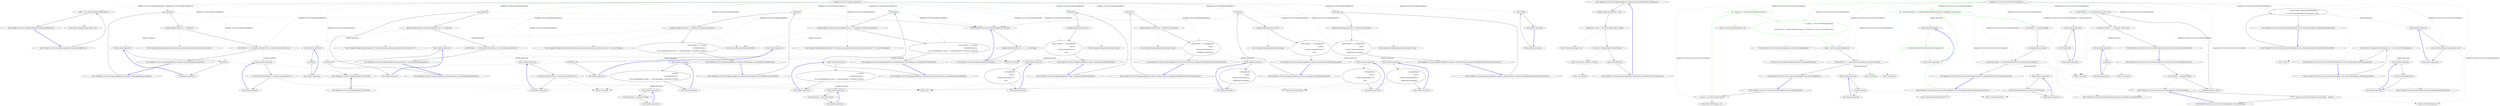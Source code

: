 digraph  {
n116 [label="Hangfire.Core.Tests.BackgroundJobFacts", span=""];
n0 [cluster="Hangfire.Core.Tests.BackgroundJobFacts.BackgroundJobFacts()", label="Entry Hangfire.Core.Tests.BackgroundJobFacts.BackgroundJobFacts()", span="12-12"];
n1 [cluster="Hangfire.Core.Tests.BackgroundJobFacts.BackgroundJobFacts()", label="_client = new Mock<IBackgroundJobClient>()", span="14-14"];
n2 [cluster="Hangfire.Core.Tests.BackgroundJobFacts.BackgroundJobFacts()", label="Exit Hangfire.Core.Tests.BackgroundJobFacts.BackgroundJobFacts()", span="12-12"];
n3 [cluster="Mock<IBackgroundJobClient>.cstr", label="Entry Mock<IBackgroundJobClient>.cstr", span=""];
n4 [cluster="Hangfire.Core.Tests.BackgroundJobFacts.Enqueue_CreatesAJobInEnqueuedState()", label="Entry Hangfire.Core.Tests.BackgroundJobFacts.Enqueue_CreatesAJobInEnqueuedState()", span="18-18"];
n5 [cluster="Hangfire.Core.Tests.BackgroundJobFacts.Enqueue_CreatesAJobInEnqueuedState()", label="Initialize()", span="20-20"];
n6 [cluster="Hangfire.Core.Tests.BackgroundJobFacts.Enqueue_CreatesAJobInEnqueuedState()", label="BackgroundJob.Enqueue(() => Method())", span="22-22"];
n9 [cluster="Hangfire.Core.Tests.BackgroundJobFacts.Initialize()", label="Entry Hangfire.Core.Tests.BackgroundJobFacts.Initialize()", span="123-123"];
n7 [cluster="Hangfire.Core.Tests.BackgroundJobFacts.Enqueue_CreatesAJobInEnqueuedState()", label="_client.Verify(x => x.Create(It.IsNotNull<Job>(), It.IsAny<EnqueuedState>()))", span="24-24"];
n10 [cluster="Hangfire.BackgroundJob.Enqueue(System.Linq.Expressions.Expression<System.Action>)", label="Entry Hangfire.BackgroundJob.Enqueue(System.Linq.Expressions.Expression<System.Action>)", span="60-60"];
n12 [cluster="lambda expression", label="Entry lambda expression", span="22-22"];
n8 [cluster="Hangfire.Core.Tests.BackgroundJobFacts.Enqueue_CreatesAJobInEnqueuedState()", label="Exit Hangfire.Core.Tests.BackgroundJobFacts.Enqueue_CreatesAJobInEnqueuedState()", span="18-18"];
n11 [cluster="Unk.Verify", label="Entry Unk.Verify", span=""];
n16 [cluster="lambda expression", label="Entry lambda expression", span="24-24"];
n13 [cluster="lambda expression", label="Method()", span="22-22"];
n14 [cluster="lambda expression", label="Exit lambda expression", span="22-22"];
n15 [cluster="Hangfire.Core.Tests.BackgroundJobFacts.Method()", label="Entry Hangfire.Core.Tests.BackgroundJobFacts.Method()", span="128-128"];
n17 [cluster="lambda expression", label="x.Create(It.IsNotNull<Job>(), It.IsAny<EnqueuedState>())", span="24-24"];
n18 [cluster="lambda expression", label="Exit lambda expression", span="24-24"];
n19 [cluster="Unk.>", label="Entry Unk.>", span=""];
n20 [cluster="Unk.Create", label="Entry Unk.Create", span=""];
n21 [cluster="Hangfire.Core.Tests.BackgroundJobFacts.EnqueueGeneric_CreatesAJobInEnqueuedState()", label="Entry Hangfire.Core.Tests.BackgroundJobFacts.EnqueueGeneric_CreatesAJobInEnqueuedState()", span="28-28"];
n22 [cluster="Hangfire.Core.Tests.BackgroundJobFacts.EnqueueGeneric_CreatesAJobInEnqueuedState()", label="Initialize()", span="30-30"];
n23 [cluster="Hangfire.Core.Tests.BackgroundJobFacts.EnqueueGeneric_CreatesAJobInEnqueuedState()", label="BackgroundJob.Enqueue<BackgroundJobFacts>(x => x.Method())", span="32-32"];
n24 [cluster="Hangfire.Core.Tests.BackgroundJobFacts.EnqueueGeneric_CreatesAJobInEnqueuedState()", label="_client.Verify(x => x.Create(It.IsNotNull<Job>(), It.IsAny<EnqueuedState>()))", span="34-34"];
n26 [cluster="Hangfire.BackgroundJob.Enqueue<T>(System.Linq.Expressions.Expression<System.Action<T>>)", label="Entry Hangfire.BackgroundJob.Enqueue<T>(System.Linq.Expressions.Expression<System.Action<T>>)", span="76-76"];
n27 [cluster="lambda expression", label="Entry lambda expression", span="32-32"];
n25 [cluster="Hangfire.Core.Tests.BackgroundJobFacts.EnqueueGeneric_CreatesAJobInEnqueuedState()", label="Exit Hangfire.Core.Tests.BackgroundJobFacts.EnqueueGeneric_CreatesAJobInEnqueuedState()", span="28-28"];
n30 [cluster="lambda expression", label="Entry lambda expression", span="34-34"];
n28 [cluster="lambda expression", label="x.Method()", span="32-32"];
n29 [cluster="lambda expression", label="Exit lambda expression", span="32-32"];
n31 [cluster="lambda expression", label="x.Create(It.IsNotNull<Job>(), It.IsAny<EnqueuedState>())", span="34-34"];
n32 [cluster="lambda expression", label="Exit lambda expression", span="34-34"];
n33 [cluster="Hangfire.Core.Tests.BackgroundJobFacts.Schedule_WithTimeSpan_CreatesAJobInScheduledState()", label="Entry Hangfire.Core.Tests.BackgroundJobFacts.Schedule_WithTimeSpan_CreatesAJobInScheduledState()", span="38-38"];
n34 [cluster="Hangfire.Core.Tests.BackgroundJobFacts.Schedule_WithTimeSpan_CreatesAJobInScheduledState()", label="Initialize()", span="40-40"];
n35 [cluster="Hangfire.Core.Tests.BackgroundJobFacts.Schedule_WithTimeSpan_CreatesAJobInScheduledState()", label="BackgroundJob.Schedule(() => Method(), TimeSpan.FromDays(1))", span="42-42"];
n36 [cluster="Hangfire.Core.Tests.BackgroundJobFacts.Schedule_WithTimeSpan_CreatesAJobInScheduledState()", label="_client.Verify(x => x.Create(\r\n                It.IsNotNull<Job>(),\r\n                It.Is<ScheduledState>(state => state.EnqueueAt > DateTime.UtcNow)))", span="44-46"];
n38 [cluster="System.TimeSpan.FromDays(double)", label="Entry System.TimeSpan.FromDays(double)", span="0-0"];
n39 [cluster="Hangfire.BackgroundJob.Schedule(System.Linq.Expressions.Expression<System.Action>, System.TimeSpan)", label="Entry Hangfire.BackgroundJob.Schedule(System.Linq.Expressions.Expression<System.Action>, System.TimeSpan)", span="90-90"];
n40 [cluster="lambda expression", label="Entry lambda expression", span="42-42"];
n37 [cluster="Hangfire.Core.Tests.BackgroundJobFacts.Schedule_WithTimeSpan_CreatesAJobInScheduledState()", label="Exit Hangfire.Core.Tests.BackgroundJobFacts.Schedule_WithTimeSpan_CreatesAJobInScheduledState()", span="38-38"];
n43 [cluster="lambda expression", label="Entry lambda expression", span="44-46"];
n41 [cluster="lambda expression", label="Method()", span="42-42"];
n42 [cluster="lambda expression", label="Exit lambda expression", span="42-42"];
n44 [cluster="lambda expression", label="x.Create(\r\n                It.IsNotNull<Job>(),\r\n                It.Is<ScheduledState>(state => state.EnqueueAt > DateTime.UtcNow))", span="44-46"];
n45 [cluster="lambda expression", label="Exit lambda expression", span="44-46"];
n46 [cluster="lambda expression", label="Entry lambda expression", span="46-46"];
n47 [cluster="lambda expression", label="state.EnqueueAt > DateTime.UtcNow", span="46-46"];
n48 [cluster="lambda expression", label="Exit lambda expression", span="46-46"];
n49 [cluster="Hangfire.Core.Tests.BackgroundJobFacts.ScheduleGeneric_WithTimeSpan_CreatesAJobInScheduledState()", label="Entry Hangfire.Core.Tests.BackgroundJobFacts.ScheduleGeneric_WithTimeSpan_CreatesAJobInScheduledState()", span="50-50"];
n50 [cluster="Hangfire.Core.Tests.BackgroundJobFacts.ScheduleGeneric_WithTimeSpan_CreatesAJobInScheduledState()", label="Initialize()", span="52-52"];
n51 [cluster="Hangfire.Core.Tests.BackgroundJobFacts.ScheduleGeneric_WithTimeSpan_CreatesAJobInScheduledState()", label="BackgroundJob.Schedule<BackgroundJobFacts>(x => Method(), TimeSpan.FromDays(1))", span="54-54"];
n52 [cluster="Hangfire.Core.Tests.BackgroundJobFacts.ScheduleGeneric_WithTimeSpan_CreatesAJobInScheduledState()", label="_client.Verify(x => x.Create(\r\n                It.IsNotNull<Job>(),\r\n                It.Is<ScheduledState>(state => state.EnqueueAt > DateTime.UtcNow)))", span="56-58"];
n54 [cluster="Hangfire.BackgroundJob.Schedule<T>(System.Linq.Expressions.Expression<System.Action<T>>, System.TimeSpan)", label="Entry Hangfire.BackgroundJob.Schedule<T>(System.Linq.Expressions.Expression<System.Action<T>>, System.TimeSpan)", span="105-105"];
n55 [cluster="lambda expression", label="Entry lambda expression", span="54-54"];
n53 [cluster="Hangfire.Core.Tests.BackgroundJobFacts.ScheduleGeneric_WithTimeSpan_CreatesAJobInScheduledState()", label="Exit Hangfire.Core.Tests.BackgroundJobFacts.ScheduleGeneric_WithTimeSpan_CreatesAJobInScheduledState()", span="50-50"];
n58 [cluster="lambda expression", label="Entry lambda expression", span="56-58"];
n56 [cluster="lambda expression", label="Method()", span="54-54"];
n57 [cluster="lambda expression", label="Exit lambda expression", span="54-54"];
n59 [cluster="lambda expression", label="x.Create(\r\n                It.IsNotNull<Job>(),\r\n                It.Is<ScheduledState>(state => state.EnqueueAt > DateTime.UtcNow))", span="56-58"];
n60 [cluster="lambda expression", label="Exit lambda expression", span="56-58"];
n61 [cluster="lambda expression", label="Entry lambda expression", span="58-58"];
n62 [cluster="lambda expression", label="state.EnqueueAt > DateTime.UtcNow", span="58-58"];
n63 [cluster="lambda expression", label="Exit lambda expression", span="58-58"];
n64 [cluster="Hangfire.Core.Tests.BackgroundJobFacts.Delete_ChangesStateOfAJobToDeleted()", label="Entry Hangfire.Core.Tests.BackgroundJobFacts.Delete_ChangesStateOfAJobToDeleted()", span="62-62"];
n65 [cluster="Hangfire.Core.Tests.BackgroundJobFacts.Delete_ChangesStateOfAJobToDeleted()", label="Initialize()", span="64-64"];
n66 [cluster="Hangfire.Core.Tests.BackgroundJobFacts.Delete_ChangesStateOfAJobToDeleted()", label="BackgroundJob.Delete(''job-id'')", span="66-66"];
n67 [cluster="Hangfire.Core.Tests.BackgroundJobFacts.Delete_ChangesStateOfAJobToDeleted()", label="_client.Verify(x => x.ChangeState(\r\n                ''job-id'',\r\n                It.IsAny<DeletedState>(),\r\n                null))", span="68-71"];
n69 [cluster="Hangfire.BackgroundJob.Delete(string)", label="Entry Hangfire.BackgroundJob.Delete(string)", span="119-119"];
n68 [cluster="Hangfire.Core.Tests.BackgroundJobFacts.Delete_ChangesStateOfAJobToDeleted()", label="Exit Hangfire.Core.Tests.BackgroundJobFacts.Delete_ChangesStateOfAJobToDeleted()", span="62-62"];
n70 [cluster="lambda expression", label="Entry lambda expression", span="68-71"];
n71 [cluster="lambda expression", label="x.ChangeState(\r\n                ''job-id'',\r\n                It.IsAny<DeletedState>(),\r\n                null)", span="68-71"];
n72 [cluster="lambda expression", label="Exit lambda expression", span="68-71"];
n73 [cluster="Unk.ChangeState", label="Entry Unk.ChangeState", span=""];
n74 [cluster="Hangfire.Core.Tests.BackgroundJobFacts.Delete_WithFromState_ChangesStateOfAJobToDeleted_WithFromState()", label="Entry Hangfire.Core.Tests.BackgroundJobFacts.Delete_WithFromState_ChangesStateOfAJobToDeleted_WithFromState()", span="75-75"];
n75 [cluster="Hangfire.Core.Tests.BackgroundJobFacts.Delete_WithFromState_ChangesStateOfAJobToDeleted_WithFromState()", label="Initialize()", span="77-77"];
n76 [cluster="Hangfire.Core.Tests.BackgroundJobFacts.Delete_WithFromState_ChangesStateOfAJobToDeleted_WithFromState()", label="BackgroundJob.Delete(''job-id'', FailedState.StateName)", span="79-79"];
n77 [cluster="Hangfire.Core.Tests.BackgroundJobFacts.Delete_WithFromState_ChangesStateOfAJobToDeleted_WithFromState()", label="_client.Verify(x => x.ChangeState(\r\n                ''job-id'',\r\n                It.IsAny<DeletedState>(),\r\n                FailedState.StateName))", span="81-84"];
n79 [cluster="Hangfire.BackgroundJob.Delete(string, string)", label="Entry Hangfire.BackgroundJob.Delete(string, string)", span="135-135"];
n78 [cluster="Hangfire.Core.Tests.BackgroundJobFacts.Delete_WithFromState_ChangesStateOfAJobToDeleted_WithFromState()", label="Exit Hangfire.Core.Tests.BackgroundJobFacts.Delete_WithFromState_ChangesStateOfAJobToDeleted_WithFromState()", span="75-75"];
n80 [cluster="lambda expression", label="Entry lambda expression", span="81-84"];
n81 [cluster="lambda expression", label="x.ChangeState(\r\n                ''job-id'',\r\n                It.IsAny<DeletedState>(),\r\n                FailedState.StateName)", span="81-84"];
n82 [cluster="lambda expression", label="Exit lambda expression", span="81-84"];
n83 [cluster="Hangfire.Core.Tests.BackgroundJobFacts.Requeue_ChangesStateOfAJobToEnqueued()", label="Entry Hangfire.Core.Tests.BackgroundJobFacts.Requeue_ChangesStateOfAJobToEnqueued()", span="88-88"];
n84 [cluster="Hangfire.Core.Tests.BackgroundJobFacts.Requeue_ChangesStateOfAJobToEnqueued()", label="Initialize()", span="90-90"];
n85 [cluster="Hangfire.Core.Tests.BackgroundJobFacts.Requeue_ChangesStateOfAJobToEnqueued()", label="BackgroundJob.Requeue(''job-id'')", span="92-92"];
n86 [cluster="Hangfire.Core.Tests.BackgroundJobFacts.Requeue_ChangesStateOfAJobToEnqueued()", label="_client.Verify(x => x.ChangeState(\r\n                ''job-id'',\r\n                It.IsAny<EnqueuedState>(),\r\n                null))", span="94-97"];
n88 [cluster="Hangfire.BackgroundJob.Requeue(string)", label="Entry Hangfire.BackgroundJob.Requeue(string)", span="148-148"];
n87 [cluster="Hangfire.Core.Tests.BackgroundJobFacts.Requeue_ChangesStateOfAJobToEnqueued()", label="Exit Hangfire.Core.Tests.BackgroundJobFacts.Requeue_ChangesStateOfAJobToEnqueued()", span="88-88"];
n89 [cluster="lambda expression", label="Entry lambda expression", span="94-97"];
n90 [cluster="lambda expression", label="x.ChangeState(\r\n                ''job-id'',\r\n                It.IsAny<EnqueuedState>(),\r\n                null)", span="94-97"];
n91 [cluster="lambda expression", label="Exit lambda expression", span="94-97"];
n92 [cluster="Hangfire.Core.Tests.BackgroundJobFacts.Requeue_WithFromState_ChangesStateOfAJobToEnqueued_WithFromState()", label="Entry Hangfire.Core.Tests.BackgroundJobFacts.Requeue_WithFromState_ChangesStateOfAJobToEnqueued_WithFromState()", span="101-101"];
n93 [cluster="Hangfire.Core.Tests.BackgroundJobFacts.Requeue_WithFromState_ChangesStateOfAJobToEnqueued_WithFromState()", label="Initialize()", span="103-103"];
n94 [cluster="Hangfire.Core.Tests.BackgroundJobFacts.Requeue_WithFromState_ChangesStateOfAJobToEnqueued_WithFromState()", label="BackgroundJob.Requeue(''job-id'', FailedState.StateName)", span="105-105"];
n95 [cluster="Hangfire.Core.Tests.BackgroundJobFacts.Requeue_WithFromState_ChangesStateOfAJobToEnqueued_WithFromState()", label="_client.Verify(x => x.ChangeState(\r\n                ''job-id'',\r\n                It.IsAny<EnqueuedState>(),\r\n                FailedState.StateName))", span="107-110"];
n97 [cluster="Hangfire.BackgroundJob.Requeue(string, string)", label="Entry Hangfire.BackgroundJob.Requeue(string, string)", span="164-164"];
n96 [cluster="Hangfire.Core.Tests.BackgroundJobFacts.Requeue_WithFromState_ChangesStateOfAJobToEnqueued_WithFromState()", label="Exit Hangfire.Core.Tests.BackgroundJobFacts.Requeue_WithFromState_ChangesStateOfAJobToEnqueued_WithFromState()", span="101-101"];
n98 [cluster="lambda expression", label="Entry lambda expression", span="107-110"];
n99 [cluster="lambda expression", label="x.ChangeState(\r\n                ''job-id'',\r\n                It.IsAny<EnqueuedState>(),\r\n                FailedState.StateName)", span="107-110"];
n100 [cluster="lambda expression", label="Exit lambda expression", span="107-110"];
n101 [cluster="Hangfire.Core.Tests.BackgroundJobFacts.ClientFactory_HasDefaultValue_ThatReturns()", label="Entry Hangfire.Core.Tests.BackgroundJobFacts.ClientFactory_HasDefaultValue_ThatReturns()", span="114-114"];
n102 [cluster="Hangfire.Core.Tests.BackgroundJobFacts.ClientFactory_HasDefaultValue_ThatReturns()", label="BackgroundJob.ClientFactory = null", span="116-116"];
n103 [cluster="Hangfire.Core.Tests.BackgroundJobFacts.ClientFactory_HasDefaultValue_ThatReturns()", label="JobStorage.Current = new Mock<JobStorage>().Object", span="117-117"];
n104 [cluster="Hangfire.Core.Tests.BackgroundJobFacts.ClientFactory_HasDefaultValue_ThatReturns()", label="var client = BackgroundJob.ClientFactory()", span="119-119"];
n107 [cluster="Mock<JobStorage>.cstr", label="Entry Mock<JobStorage>.cstr", span=""];
n105 [cluster="Hangfire.Core.Tests.BackgroundJobFacts.ClientFactory_HasDefaultValue_ThatReturns()", label="Assert.NotNull(client)", span="120-120"];
n108 [cluster="System.Func<TResult>.Invoke()", label="Entry System.Func<TResult>.Invoke()", span="0-0"];
n106 [cluster="Hangfire.Core.Tests.BackgroundJobFacts.ClientFactory_HasDefaultValue_ThatReturns()", label="Exit Hangfire.Core.Tests.BackgroundJobFacts.ClientFactory_HasDefaultValue_ThatReturns()", span="114-114"];
n109 [cluster="Unk.NotNull", label="Entry Unk.NotNull", span=""];
n110 [cluster="Hangfire.Core.Tests.BackgroundJobFacts.Initialize()", label="BackgroundJob.ClientFactory = () => _client.Object", span="125-125"];
n111 [cluster="Hangfire.Core.Tests.BackgroundJobFacts.Initialize()", label="Exit Hangfire.Core.Tests.BackgroundJobFacts.Initialize()", span="123-123"];
n112 [cluster="lambda expression", label="Entry lambda expression", span="125-125"];
n113 [cluster="lambda expression", label="_client.Object", span="125-125"];
n114 [cluster="lambda expression", label="Exit lambda expression", span="125-125"];
n115 [cluster="Hangfire.Core.Tests.BackgroundJobFacts.Method()", label="Exit Hangfire.Core.Tests.BackgroundJobFacts.Method()", span="128-128"];
d2 [cluster="HangFire.Core.Tests.Server.ServerWatchdogFacts.ServerWatchdogFacts()", color=green, community=0, label="14: _connection = new Mock<IStorageConnection>()", span="19-19"];
d63 [label="HangFire.Core.Tests.Server.ServerWatchdogFacts", span=""];
d1 [cluster="HangFire.Core.Tests.Server.ServerWatchdogFacts.ServerWatchdogFacts()", label="_storage = new Mock<JobStorage>()", span="18-18"];
d3 [cluster="HangFire.Core.Tests.Server.ServerWatchdogFacts.ServerWatchdogFacts()", color=green, community=0, label="9: _options = new ServerWatchdogOptions\r\n            {\r\n                CheckInterval = Timeout.InfiniteTimeSpan // To check that it exits by cancellation token\r\n            }", span="20-23"];
d8 [cluster="Mock<IStorageConnection>.cstr", label="Entry Mock<IStorageConnection>.cstr", span=""];
d4 [cluster="HangFire.Core.Tests.Server.ServerWatchdogFacts.ServerWatchdogFacts()", label="_token = new CancellationToken(true)", span="24-24"];
d9 [cluster="HangFire.Server.ServerWatchdogOptions.ServerWatchdogOptions()", label="Entry HangFire.Server.ServerWatchdogOptions.ServerWatchdogOptions()", span="22-22"];
d49 [cluster="HangFire.Core.Tests.Server.ServerWatchdogFacts.Execute_DelegatesRemovalToStorageConnection()", color=green, community=0, label="19: _connection.Setup(x => x.RemoveTimedOutServers(It.IsAny<TimeSpan>())).Returns(1)", span="56-56"];
d48 [cluster="HangFire.Core.Tests.Server.ServerWatchdogFacts.Execute_DelegatesRemovalToStorageConnection()", label="Entry HangFire.Core.Tests.Server.ServerWatchdogFacts.Execute_DelegatesRemovalToStorageConnection()", span="54-54"];
d50 [cluster="HangFire.Core.Tests.Server.ServerWatchdogFacts.Execute_DelegatesRemovalToStorageConnection()", label="var watchdog = CreateWatchdog()", span="57-57"];
d11 [cluster="Unk.Setup", label="Entry Unk.Setup", span=""];
d12 [cluster="Unk.Returns", label="Entry Unk.Returns", span=""];
d54 [cluster="lambda expression", label="Entry lambda expression", span="56-56"];
d55 [cluster="lambda expression", color=green, community=0, label="25: x.RemoveTimedOutServers(It.IsAny<TimeSpan>())", span="56-56"];
d56 [cluster="lambda expression", label="Exit lambda expression", span="56-56"];
d20 [cluster="Unk.>", label="Entry Unk.>", span=""];
d57 [cluster="Unk.RemoveTimedOutServers", label="Entry Unk.RemoveTimedOutServers", span=""];
d5 [cluster="HangFire.Core.Tests.Server.ServerWatchdogFacts.ServerWatchdogFacts()", label="_storage.Setup(x => x.GetConnection()).Returns(_connection.Object)", span="26-26"];
d26 [cluster="HangFire.Core.Tests.Server.ServerWatchdogFacts.Ctor_ThrowsAnException_WhenOptionsValueIsNull()", label="Assert.Throws<ArgumentNullException>(\r\n                () => new ServerWatchdog(_storage.Object, null))", span="38-39"];
d29 [cluster="lambda expression", label="new ServerWatchdog(_storage.Object, null)", span="39-39"];
d33 [cluster="HangFire.Core.Tests.Server.ServerWatchdogFacts.Execute_GetsConnectionAndReleasesIt()", label="var watchdog = CreateWatchdog()", span="45-45"];
d34 [cluster="HangFire.Core.Tests.Server.ServerWatchdogFacts.Execute_GetsConnectionAndReleasesIt()", label="watchdog.Execute(_token)", span="47-47"];
d35 [cluster="HangFire.Core.Tests.Server.ServerWatchdogFacts.Execute_GetsConnectionAndReleasesIt()", label="_storage.Verify(x => x.GetConnection(), Times.Once)", span="49-49"];
d36 [cluster="HangFire.Core.Tests.Server.ServerWatchdogFacts.Execute_GetsConnectionAndReleasesIt()", label="_connection.Verify(x => x.Dispose(), Times.Once)", span="50-50"];
d51 [cluster="HangFire.Core.Tests.Server.ServerWatchdogFacts.Execute_DelegatesRemovalToStorageConnection()", label="watchdog.Execute(_token)", span="59-59"];
d52 [cluster="HangFire.Core.Tests.Server.ServerWatchdogFacts.Execute_DelegatesRemovalToStorageConnection()", label="_connection.Verify(x => x.RemoveTimedOutServers(_options.ServerTimeout))", span="61-61"];
d59 [cluster="lambda expression", label="x.RemoveTimedOutServers(_options.ServerTimeout)", span="61-61"];
d61 [cluster="HangFire.Core.Tests.Server.ServerWatchdogFacts.CreateWatchdog()", label="return new ServerWatchdog(_storage.Object, _options);", span="66-66"];
d0 [cluster="HangFire.Core.Tests.Server.ServerWatchdogFacts.ServerWatchdogFacts()", label="Entry HangFire.Core.Tests.Server.ServerWatchdogFacts.ServerWatchdogFacts()", span="16-16"];
d7 [cluster="Mock<JobStorage>.cstr", label="Entry Mock<JobStorage>.cstr", span=""];
d10 [cluster="System.Threading.CancellationToken.CancellationToken(bool)", label="Entry System.Threading.CancellationToken.CancellationToken(bool)", span="0-0"];
d53 [cluster="HangFire.Core.Tests.Server.ServerWatchdogFacts.Execute_DelegatesRemovalToStorageConnection()", label="Exit HangFire.Core.Tests.Server.ServerWatchdogFacts.Execute_DelegatesRemovalToStorageConnection()", span="54-54"];
d38 [cluster="HangFire.Core.Tests.Server.ServerWatchdogFacts.CreateWatchdog()", label="Entry HangFire.Core.Tests.Server.ServerWatchdogFacts.CreateWatchdog()", span="64-64"];
d18 [cluster="HangFire.Core.Tests.Server.ServerWatchdogFacts.Ctor_ThrowsAnException_WhenStorageIsNull()", label="Assert.Throws<ArgumentNullException>(() => new ServerWatchdog(null))", span="32-32"];
d6 [cluster="HangFire.Core.Tests.Server.ServerWatchdogFacts.ServerWatchdogFacts()", label="Exit HangFire.Core.Tests.Server.ServerWatchdogFacts.ServerWatchdogFacts()", span="16-16"];
d13 [cluster="lambda expression", label="Entry lambda expression", span="26-26"];
d25 [cluster="HangFire.Core.Tests.Server.ServerWatchdogFacts.Ctor_ThrowsAnException_WhenOptionsValueIsNull()", label="Entry HangFire.Core.Tests.Server.ServerWatchdogFacts.Ctor_ThrowsAnException_WhenOptionsValueIsNull()", span="36-36"];
d27 [cluster="HangFire.Core.Tests.Server.ServerWatchdogFacts.Ctor_ThrowsAnException_WhenOptionsValueIsNull()", label="Exit HangFire.Core.Tests.Server.ServerWatchdogFacts.Ctor_ThrowsAnException_WhenOptionsValueIsNull()", span="36-36"];
d28 [cluster="lambda expression", label="Entry lambda expression", span="39-39"];
d30 [cluster="lambda expression", label="Exit lambda expression", span="39-39"];
d31 [cluster="ServerWatchdog.cstr", label="Entry ServerWatchdog.cstr", span=""];
d32 [cluster="HangFire.Core.Tests.Server.ServerWatchdogFacts.Execute_GetsConnectionAndReleasesIt()", label="Entry HangFire.Core.Tests.Server.ServerWatchdogFacts.Execute_GetsConnectionAndReleasesIt()", span="43-43"];
d39 [cluster="HangFire.Server.ServerWatchdog.Execute(System.Threading.CancellationToken)", label="Entry HangFire.Server.ServerWatchdog.Execute(System.Threading.CancellationToken)", span="43-43"];
d40 [cluster="Unk.Verify", label="Entry Unk.Verify", span=""];
d41 [cluster="lambda expression", label="Entry lambda expression", span="49-49"];
d37 [cluster="HangFire.Core.Tests.Server.ServerWatchdogFacts.Execute_GetsConnectionAndReleasesIt()", label="Exit HangFire.Core.Tests.Server.ServerWatchdogFacts.Execute_GetsConnectionAndReleasesIt()", span="43-43"];
d44 [cluster="lambda expression", label="Entry lambda expression", span="50-50"];
d58 [cluster="lambda expression", label="Entry lambda expression", span="61-61"];
d60 [cluster="lambda expression", label="Exit lambda expression", span="61-61"];
d62 [cluster="HangFire.Core.Tests.Server.ServerWatchdogFacts.CreateWatchdog()", label="Exit HangFire.Core.Tests.Server.ServerWatchdogFacts.CreateWatchdog()", span="64-64"];
d17 [cluster="HangFire.Core.Tests.Server.ServerWatchdogFacts.Ctor_ThrowsAnException_WhenStorageIsNull()", label="Entry HangFire.Core.Tests.Server.ServerWatchdogFacts.Ctor_ThrowsAnException_WhenStorageIsNull()", span="30-30"];
d19 [cluster="HangFire.Core.Tests.Server.ServerWatchdogFacts.Ctor_ThrowsAnException_WhenStorageIsNull()", label="Exit HangFire.Core.Tests.Server.ServerWatchdogFacts.Ctor_ThrowsAnException_WhenStorageIsNull()", span="30-30"];
d21 [cluster="lambda expression", label="Entry lambda expression", span="32-32"];
d15 [cluster="lambda expression", label="Exit lambda expression", span="26-26"];
d14 [cluster="lambda expression", label="x.GetConnection()", span="26-26"];
d43 [cluster="lambda expression", label="Exit lambda expression", span="49-49"];
d42 [cluster="lambda expression", label="x.GetConnection()", span="49-49"];
d46 [cluster="lambda expression", label="Exit lambda expression", span="50-50"];
d45 [cluster="lambda expression", label="x.Dispose()", span="50-50"];
d23 [cluster="lambda expression", label="Exit lambda expression", span="32-32"];
d22 [cluster="lambda expression", label="new ServerWatchdog(null)", span="32-32"];
d16 [cluster="Unk.GetConnection", label="Entry Unk.GetConnection", span=""];
d47 [cluster="Unk.Dispose", label="Entry Unk.Dispose", span=""];
d24 [cluster="HangFire.Server.ServerWatchdog.ServerWatchdog(HangFire.JobStorage)", label="Entry HangFire.Server.ServerWatchdog.ServerWatchdog(HangFire.JobStorage)", span="29-29"];
n116 -> n1  [color=darkseagreen4, key=1, label="Hangfire.Core.Tests.BackgroundJobFacts", style=dashed];
n116 -> n5  [color=darkseagreen4, key=1, label="Hangfire.Core.Tests.BackgroundJobFacts", style=dashed];
n116 -> n6  [color=darkseagreen4, key=1, label="Hangfire.Core.Tests.BackgroundJobFacts", style=dashed];
n116 -> n13  [color=darkseagreen4, key=1, label="Hangfire.Core.Tests.BackgroundJobFacts", style=dashed];
n116 -> n7  [color=darkseagreen4, key=1, label="Hangfire.Core.Tests.BackgroundJobFacts", style=dashed];
n116 -> n22  [color=darkseagreen4, key=1, label="Hangfire.Core.Tests.BackgroundJobFacts", style=dashed];
n116 -> n24  [color=darkseagreen4, key=1, label="Hangfire.Core.Tests.BackgroundJobFacts", style=dashed];
n116 -> n34  [color=darkseagreen4, key=1, label="Hangfire.Core.Tests.BackgroundJobFacts", style=dashed];
n116 -> n35  [color=darkseagreen4, key=1, label="Hangfire.Core.Tests.BackgroundJobFacts", style=dashed];
n116 -> n41  [color=darkseagreen4, key=1, label="Hangfire.Core.Tests.BackgroundJobFacts", style=dashed];
n116 -> n36  [color=darkseagreen4, key=1, label="Hangfire.Core.Tests.BackgroundJobFacts", style=dashed];
n116 -> n50  [color=darkseagreen4, key=1, label="Hangfire.Core.Tests.BackgroundJobFacts", style=dashed];
n116 -> n51  [color=darkseagreen4, key=1, label="Hangfire.Core.Tests.BackgroundJobFacts", style=dashed];
n116 -> n56  [color=darkseagreen4, key=1, label="Hangfire.Core.Tests.BackgroundJobFacts", style=dashed];
n116 -> n52  [color=darkseagreen4, key=1, label="Hangfire.Core.Tests.BackgroundJobFacts", style=dashed];
n116 -> n65  [color=darkseagreen4, key=1, label="Hangfire.Core.Tests.BackgroundJobFacts", style=dashed];
n116 -> n67  [color=darkseagreen4, key=1, label="Hangfire.Core.Tests.BackgroundJobFacts", style=dashed];
n116 -> n75  [color=darkseagreen4, key=1, label="Hangfire.Core.Tests.BackgroundJobFacts", style=dashed];
n116 -> n77  [color=darkseagreen4, key=1, label="Hangfire.Core.Tests.BackgroundJobFacts", style=dashed];
n116 -> n84  [color=darkseagreen4, key=1, label="Hangfire.Core.Tests.BackgroundJobFacts", style=dashed];
n116 -> n86  [color=darkseagreen4, key=1, label="Hangfire.Core.Tests.BackgroundJobFacts", style=dashed];
n116 -> n93  [color=darkseagreen4, key=1, label="Hangfire.Core.Tests.BackgroundJobFacts", style=dashed];
n116 -> n95  [color=darkseagreen4, key=1, label="Hangfire.Core.Tests.BackgroundJobFacts", style=dashed];
n116 -> n110  [color=darkseagreen4, key=1, label="Hangfire.Core.Tests.BackgroundJobFacts", style=dashed];
n116 -> n113  [color=darkseagreen4, key=1, label="Hangfire.Core.Tests.BackgroundJobFacts", style=dashed];
n0 -> n1  [key=0, style=solid];
n1 -> n2  [key=0, style=solid];
n1 -> n3  [key=2, style=dotted];
n2 -> n0  [color=blue, key=0, style=bold];
n4 -> n5  [key=0, style=solid];
n5 -> n6  [key=0, style=solid];
n5 -> n9  [key=2, style=dotted];
n6 -> n7  [key=0, style=solid];
n6 -> n10  [key=2, style=dotted];
n6 -> n12  [color=darkseagreen4, key=1, label="lambda expression", style=dashed];
n9 -> n110  [key=0, style=solid];
n7 -> n8  [key=0, style=solid];
n7 -> n11  [key=2, style=dotted];
n7 -> n16  [color=darkseagreen4, key=1, label="lambda expression", style=dashed];
n12 -> n13  [key=0, style=solid];
n8 -> n4  [color=blue, key=0, style=bold];
n16 -> n17  [key=0, style=solid];
n13 -> n14  [key=0, style=solid];
n13 -> n15  [key=2, style=dotted];
n14 -> n12  [color=blue, key=0, style=bold];
n15 -> n115  [key=0, style=solid];
n17 -> n18  [key=0, style=solid];
n17 -> n19  [key=2, style=dotted];
n17 -> n20  [key=2, style=dotted];
n18 -> n16  [color=blue, key=0, style=bold];
n21 -> n22  [key=0, style=solid];
n22 -> n23  [key=0, style=solid];
n22 -> n9  [key=2, style=dotted];
n23 -> n24  [key=0, style=solid];
n23 -> n26  [key=2, style=dotted];
n23 -> n27  [color=darkseagreen4, key=1, label="lambda expression", style=dashed];
n24 -> n25  [key=0, style=solid];
n24 -> n11  [key=2, style=dotted];
n24 -> n30  [color=darkseagreen4, key=1, label="lambda expression", style=dashed];
n27 -> n28  [key=0, style=solid];
n25 -> n21  [color=blue, key=0, style=bold];
n30 -> n31  [key=0, style=solid];
n28 -> n29  [key=0, style=solid];
n28 -> n15  [key=2, style=dotted];
n29 -> n27  [color=blue, key=0, style=bold];
n31 -> n32  [key=0, style=solid];
n31 -> n19  [key=2, style=dotted];
n31 -> n20  [key=2, style=dotted];
n32 -> n30  [color=blue, key=0, style=bold];
n33 -> n34  [key=0, style=solid];
n34 -> n35  [key=0, style=solid];
n34 -> n9  [key=2, style=dotted];
n35 -> n36  [key=0, style=solid];
n35 -> n38  [key=2, style=dotted];
n35 -> n39  [key=2, style=dotted];
n35 -> n40  [color=darkseagreen4, key=1, label="lambda expression", style=dashed];
n36 -> n37  [key=0, style=solid];
n36 -> n11  [key=2, style=dotted];
n36 -> n43  [color=darkseagreen4, key=1, label="lambda expression", style=dashed];
n40 -> n41  [key=0, style=solid];
n37 -> n33  [color=blue, key=0, style=bold];
n43 -> n44  [key=0, style=solid];
n41 -> n42  [key=0, style=solid];
n41 -> n15  [key=2, style=dotted];
n42 -> n40  [color=blue, key=0, style=bold];
n44 -> n45  [key=0, style=solid];
n44 -> n19  [key=2, style=dotted];
n44 -> n20  [key=2, style=dotted];
n44 -> n46  [color=darkseagreen4, key=1, label="lambda expression", style=dashed];
n45 -> n43  [color=blue, key=0, style=bold];
n46 -> n47  [key=0, style=solid];
n47 -> n48  [key=0, style=solid];
n48 -> n46  [color=blue, key=0, style=bold];
n49 -> n50  [key=0, style=solid];
n50 -> n51  [key=0, style=solid];
n50 -> n9  [key=2, style=dotted];
n51 -> n52  [key=0, style=solid];
n51 -> n38  [key=2, style=dotted];
n51 -> n54  [key=2, style=dotted];
n51 -> n55  [color=darkseagreen4, key=1, label="lambda expression", style=dashed];
n52 -> n53  [key=0, style=solid];
n52 -> n11  [key=2, style=dotted];
n52 -> n58  [color=darkseagreen4, key=1, label="lambda expression", style=dashed];
n55 -> n56  [key=0, style=solid];
n53 -> n49  [color=blue, key=0, style=bold];
n58 -> n59  [key=0, style=solid];
n56 -> n57  [key=0, style=solid];
n56 -> n15  [key=2, style=dotted];
n57 -> n55  [color=blue, key=0, style=bold];
n59 -> n60  [key=0, style=solid];
n59 -> n19  [key=2, style=dotted];
n59 -> n20  [key=2, style=dotted];
n59 -> n61  [color=darkseagreen4, key=1, label="lambda expression", style=dashed];
n60 -> n58  [color=blue, key=0, style=bold];
n61 -> n62  [key=0, style=solid];
n62 -> n63  [key=0, style=solid];
n63 -> n61  [color=blue, key=0, style=bold];
n64 -> n65  [key=0, style=solid];
n65 -> n66  [key=0, style=solid];
n65 -> n9  [key=2, style=dotted];
n66 -> n67  [key=0, style=solid];
n66 -> n69  [key=2, style=dotted];
n67 -> n68  [key=0, style=solid];
n67 -> n11  [key=2, style=dotted];
n67 -> n70  [color=darkseagreen4, key=1, label="lambda expression", style=dashed];
n68 -> n64  [color=blue, key=0, style=bold];
n70 -> n71  [key=0, style=solid];
n71 -> n72  [key=0, style=solid];
n71 -> n19  [key=2, style=dotted];
n71 -> n73  [key=2, style=dotted];
n72 -> n70  [color=blue, key=0, style=bold];
n74 -> n75  [key=0, style=solid];
n75 -> n76  [key=0, style=solid];
n75 -> n9  [key=2, style=dotted];
n76 -> n77  [key=0, style=solid];
n76 -> n79  [key=2, style=dotted];
n77 -> n78  [key=0, style=solid];
n77 -> n11  [key=2, style=dotted];
n77 -> n80  [color=darkseagreen4, key=1, label="lambda expression", style=dashed];
n78 -> n74  [color=blue, key=0, style=bold];
n80 -> n81  [key=0, style=solid];
n81 -> n82  [key=0, style=solid];
n81 -> n19  [key=2, style=dotted];
n81 -> n73  [key=2, style=dotted];
n82 -> n80  [color=blue, key=0, style=bold];
n83 -> n84  [key=0, style=solid];
n84 -> n85  [key=0, style=solid];
n84 -> n9  [key=2, style=dotted];
n85 -> n86  [key=0, style=solid];
n85 -> n88  [key=2, style=dotted];
n86 -> n87  [key=0, style=solid];
n86 -> n11  [key=2, style=dotted];
n86 -> n89  [color=darkseagreen4, key=1, label="lambda expression", style=dashed];
n87 -> n83  [color=blue, key=0, style=bold];
n89 -> n90  [key=0, style=solid];
n90 -> n91  [key=0, style=solid];
n90 -> n19  [key=2, style=dotted];
n90 -> n73  [key=2, style=dotted];
n91 -> n89  [color=blue, key=0, style=bold];
n92 -> n93  [key=0, style=solid];
n93 -> n94  [key=0, style=solid];
n93 -> n9  [key=2, style=dotted];
n94 -> n95  [key=0, style=solid];
n94 -> n97  [key=2, style=dotted];
n95 -> n96  [key=0, style=solid];
n95 -> n11  [key=2, style=dotted];
n95 -> n98  [color=darkseagreen4, key=1, label="lambda expression", style=dashed];
n96 -> n92  [color=blue, key=0, style=bold];
n98 -> n99  [key=0, style=solid];
n99 -> n100  [key=0, style=solid];
n99 -> n19  [key=2, style=dotted];
n99 -> n73  [key=2, style=dotted];
n100 -> n98  [color=blue, key=0, style=bold];
n101 -> n102  [key=0, style=solid];
n102 -> n103  [key=0, style=solid];
n103 -> n104  [key=0, style=solid];
n103 -> n107  [key=2, style=dotted];
n104 -> n105  [key=0, style=solid];
n104 -> n108  [key=2, style=dotted];
n105 -> n106  [key=0, style=solid];
n105 -> n109  [key=2, style=dotted];
n106 -> n101  [color=blue, key=0, style=bold];
n110 -> n111  [key=0, style=solid];
n111 -> n9  [color=blue, key=0, style=bold];
n112 -> n113  [key=0, style=solid];
n113 -> n114  [key=0, style=solid];
n114 -> n112  [color=blue, key=0, style=bold];
n115 -> n15  [color=blue, key=0, style=bold];
d2 -> d3  [color=green, key=0, style=solid];
d2 -> d8  [color=green, key=2, style=dotted];
d63 -> d2  [color=green, key=1, label="HangFire.Core.Tests.Server.ServerWatchdogFacts", style=dashed];
d63 -> d3  [color=green, key=1, label="HangFire.Core.Tests.Server.ServerWatchdogFacts", style=dashed];
d63 -> d49  [color=green, key=1, label="HangFire.Core.Tests.Server.ServerWatchdogFacts", style=dashed];
d63 -> d1  [color=darkseagreen4, key=1, label="HangFire.Core.Tests.Server.ServerWatchdogFacts", style=dashed];
d63 -> d4  [color=darkseagreen4, key=1, label="HangFire.Core.Tests.Server.ServerWatchdogFacts", style=dashed];
d63 -> d5  [color=darkseagreen4, key=1, label="HangFire.Core.Tests.Server.ServerWatchdogFacts", style=dashed];
d63 -> d26  [color=darkseagreen4, key=1, label="HangFire.Core.Tests.Server.ServerWatchdogFacts", style=dashed];
d63 -> d29  [color=darkseagreen4, key=1, label="HangFire.Core.Tests.Server.ServerWatchdogFacts", style=dashed];
d63 -> d33  [color=darkseagreen4, key=1, label="HangFire.Core.Tests.Server.ServerWatchdogFacts", style=dashed];
d63 -> d34  [color=darkseagreen4, key=1, label="HangFire.Core.Tests.Server.ServerWatchdogFacts", style=dashed];
d63 -> d35  [color=darkseagreen4, key=1, label="HangFire.Core.Tests.Server.ServerWatchdogFacts", style=dashed];
d63 -> d36  [color=darkseagreen4, key=1, label="HangFire.Core.Tests.Server.ServerWatchdogFacts", style=dashed];
d63 -> d50  [color=darkseagreen4, key=1, label="HangFire.Core.Tests.Server.ServerWatchdogFacts", style=dashed];
d63 -> d51  [color=darkseagreen4, key=1, label="HangFire.Core.Tests.Server.ServerWatchdogFacts", style=dashed];
d63 -> d52  [color=darkseagreen4, key=1, label="HangFire.Core.Tests.Server.ServerWatchdogFacts", style=dashed];
d63 -> d59  [color=darkseagreen4, key=1, label="HangFire.Core.Tests.Server.ServerWatchdogFacts", style=dashed];
d63 -> d61  [color=darkseagreen4, key=1, label="HangFire.Core.Tests.Server.ServerWatchdogFacts", style=dashed];
d1 -> d2  [color=green, key=0, style=solid];
d1 -> d7  [key=2, style=dotted];
d3 -> d4  [color=green, key=0, style=solid];
d3 -> d9  [color=green, key=2, style=dotted];
d4 -> d5  [key=0, style=solid];
d4 -> d10  [key=2, style=dotted];
d49 -> d50  [color=green, key=0, style=solid];
d49 -> d11  [color=green, key=2, style=dotted];
d49 -> d12  [color=green, key=2, style=dotted];
d49 -> d54  [color=green, key=1, label="lambda expression", style=dashed];
d48 -> d49  [color=green, key=0, style=solid];
d50 -> d51  [key=0, style=solid];
d50 -> d38  [key=2, style=dotted];
d54 -> d55  [color=green, key=0, style=solid];
d55 -> d56  [color=green, key=0, style=solid];
d55 -> d20  [color=green, key=2, style=dotted];
d55 -> d57  [color=green, key=2, style=dotted];
d56 -> d54  [color=blue, key=0, style=bold];
d5 -> d11  [key=2, style=dotted];
d5 -> d12  [key=2, style=dotted];
d5 -> d6  [key=0, style=solid];
d5 -> d13  [color=darkseagreen4, key=1, label="lambda expression", style=dashed];
d26 -> d20  [key=2, style=dotted];
d26 -> d27  [key=0, style=solid];
d26 -> d28  [color=darkseagreen4, key=1, label="lambda expression", style=dashed];
d29 -> d30  [key=0, style=solid];
d29 -> d31  [key=2, style=dotted];
d33 -> d34  [key=0, style=solid];
d33 -> d38  [key=2, style=dotted];
d34 -> d35  [key=0, style=solid];
d34 -> d39  [key=2, style=dotted];
d35 -> d36  [key=0, style=solid];
d35 -> d40  [key=2, style=dotted];
d35 -> d41  [color=darkseagreen4, key=1, label="lambda expression", style=dashed];
d36 -> d37  [key=0, style=solid];
d36 -> d40  [key=2, style=dotted];
d36 -> d44  [color=darkseagreen4, key=1, label="lambda expression", style=dashed];
d51 -> d52  [key=0, style=solid];
d51 -> d39  [key=2, style=dotted];
d52 -> d53  [key=0, style=solid];
d52 -> d40  [key=2, style=dotted];
d52 -> d58  [color=darkseagreen4, key=1, label="lambda expression", style=dashed];
d59 -> d57  [key=2, style=dotted];
d59 -> d60  [key=0, style=solid];
d61 -> d62  [key=0, style=solid];
d61 -> d31  [key=2, style=dotted];
d0 -> d1  [key=0, style=solid];
d53 -> d48  [color=blue, key=0, style=bold];
d38 -> d61  [key=0, style=solid];
d18 -> d20  [key=2, style=dotted];
d18 -> d19  [key=0, style=solid];
d18 -> d21  [color=darkseagreen4, key=1, label="lambda expression", style=dashed];
d6 -> d0  [color=blue, key=0, style=bold];
d13 -> d14  [key=0, style=solid];
d25 -> d26  [key=0, style=solid];
d27 -> d25  [color=blue, key=0, style=bold];
d28 -> d29  [key=0, style=solid];
d30 -> d28  [color=blue, key=0, style=bold];
d32 -> d33  [key=0, style=solid];
d41 -> d42  [key=0, style=solid];
d37 -> d32  [color=blue, key=0, style=bold];
d44 -> d45  [key=0, style=solid];
d58 -> d59  [key=0, style=solid];
d60 -> d58  [color=blue, key=0, style=bold];
d62 -> d38  [color=blue, key=0, style=bold];
d17 -> d18  [key=0, style=solid];
d19 -> d17  [color=blue, key=0, style=bold];
d21 -> d22  [key=0, style=solid];
d15 -> d13  [color=blue, key=0, style=bold];
d14 -> d15  [key=0, style=solid];
d14 -> d16  [key=2, style=dotted];
d43 -> d41  [color=blue, key=0, style=bold];
d42 -> d43  [key=0, style=solid];
d42 -> d16  [key=2, style=dotted];
d46 -> d44  [color=blue, key=0, style=bold];
d45 -> d46  [key=0, style=solid];
d45 -> d47  [key=2, style=dotted];
d23 -> d21  [color=blue, key=0, style=bold];
d22 -> d23  [key=0, style=solid];
d22 -> d24  [key=2, style=dotted];
}
